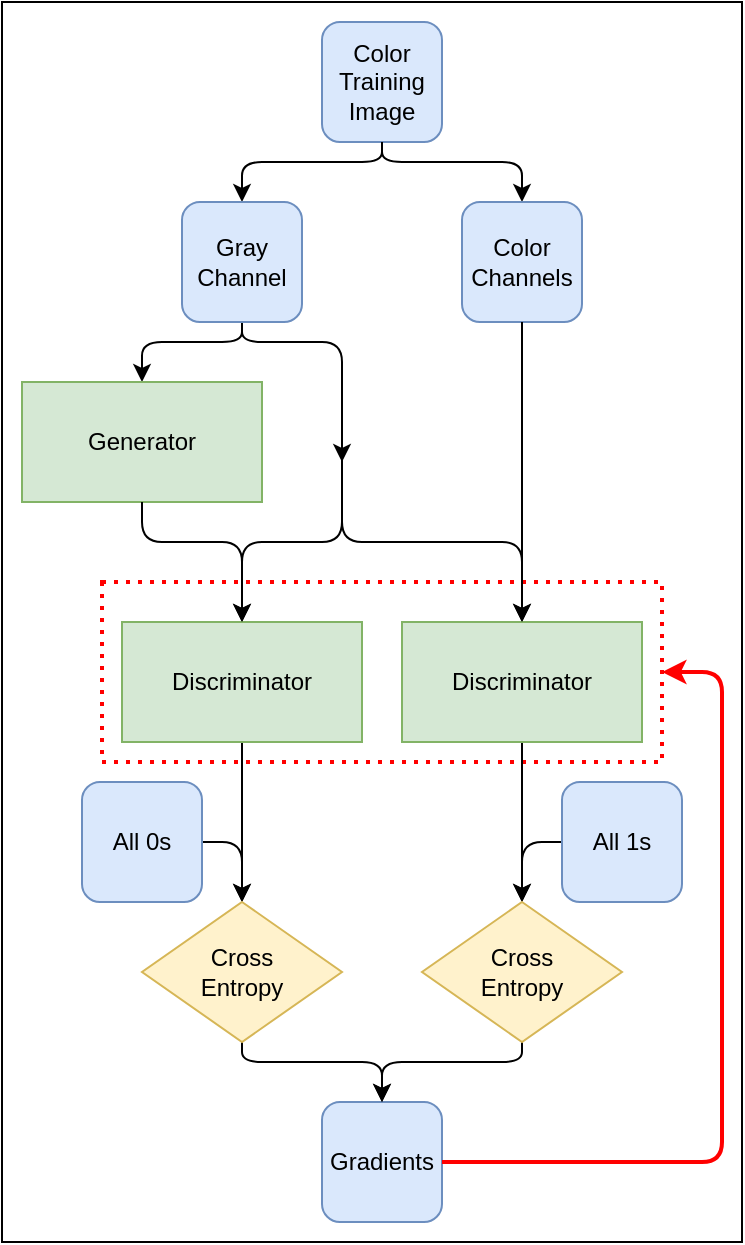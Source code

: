 <mxfile version="20.7.4" type="device" pages="5"><diagram id="0XA4TyPxRA4u2MYEPrXZ" name="Page-1"><mxGraphModel dx="1234" dy="1190" grid="1" gridSize="10" guides="1" tooltips="1" connect="1" arrows="1" fold="1" page="1" pageScale="1" pageWidth="583" pageHeight="827" math="0" shadow="0"><root><mxCell id="0"/><mxCell id="1" parent="0"/><mxCell id="x94sXHWhyrkzMNBd8-FV-1" value="" style="rounded=0;whiteSpace=wrap;html=1;strokeColor=default;strokeWidth=1;" parent="1" vertex="1"><mxGeometry x="10" y="10" width="370" height="620" as="geometry"/></mxCell><mxCell id="-iR6XCv6xdR5HxuTUaL3-56" value="" style="rounded=0;whiteSpace=wrap;html=1;strokeColor=#FF0000;strokeWidth=2;dashed=1;dashPattern=1 2;" parent="1" vertex="1"><mxGeometry x="60" y="300" width="280" height="90" as="geometry"/></mxCell><mxCell id="-iR6XCv6xdR5HxuTUaL3-40" style="edgeStyle=orthogonalEdgeStyle;rounded=1;orthogonalLoop=1;jettySize=auto;html=1;exitX=0.5;exitY=1;exitDx=0;exitDy=0;entryX=0.5;entryY=0;entryDx=0;entryDy=0;" parent="1" source="-iR6XCv6xdR5HxuTUaL3-1" target="-iR6XCv6xdR5HxuTUaL3-3" edge="1"><mxGeometry relative="1" as="geometry"><Array as="points"><mxPoint x="200" y="90"/><mxPoint x="270" y="90"/></Array></mxGeometry></mxCell><mxCell id="-iR6XCv6xdR5HxuTUaL3-1" value="Color&lt;br&gt;Training&lt;br&gt;Image" style="rounded=1;whiteSpace=wrap;html=1;fillColor=#dae8fc;strokeColor=#6c8ebf;" parent="1" vertex="1"><mxGeometry x="170" y="20" width="60" height="60" as="geometry"/></mxCell><mxCell id="-iR6XCv6xdR5HxuTUaL3-37" style="edgeStyle=orthogonalEdgeStyle;rounded=1;orthogonalLoop=1;jettySize=auto;html=1;exitX=0.5;exitY=1;exitDx=0;exitDy=0;entryX=0.5;entryY=0;entryDx=0;entryDy=0;" parent="1" source="-iR6XCv6xdR5HxuTUaL3-2" target="-iR6XCv6xdR5HxuTUaL3-5" edge="1"><mxGeometry relative="1" as="geometry"><Array as="points"><mxPoint x="130" y="180"/><mxPoint x="180" y="180"/><mxPoint x="180" y="280"/><mxPoint x="130" y="280"/></Array></mxGeometry></mxCell><mxCell id="-iR6XCv6xdR5HxuTUaL3-38" style="edgeStyle=orthogonalEdgeStyle;rounded=1;orthogonalLoop=1;jettySize=auto;html=1;exitX=0.5;exitY=1;exitDx=0;exitDy=0;entryX=0.5;entryY=0;entryDx=0;entryDy=0;" parent="1" source="-iR6XCv6xdR5HxuTUaL3-2" target="-iR6XCv6xdR5HxuTUaL3-4" edge="1"><mxGeometry relative="1" as="geometry"><Array as="points"><mxPoint x="130" y="180"/><mxPoint x="80" y="180"/></Array></mxGeometry></mxCell><mxCell id="-iR6XCv6xdR5HxuTUaL3-41" style="edgeStyle=orthogonalEdgeStyle;rounded=1;orthogonalLoop=1;jettySize=auto;html=1;entryX=0.5;entryY=0;entryDx=0;entryDy=0;" parent="1" target="-iR6XCv6xdR5HxuTUaL3-2" edge="1"><mxGeometry relative="1" as="geometry"><mxPoint x="200" y="80" as="sourcePoint"/><Array as="points"><mxPoint x="200" y="90"/><mxPoint x="130" y="90"/></Array></mxGeometry></mxCell><mxCell id="-iR6XCv6xdR5HxuTUaL3-2" value="Gray&lt;br&gt;Channel" style="rounded=1;whiteSpace=wrap;html=1;fillColor=#dae8fc;strokeColor=#6c8ebf;" parent="1" vertex="1"><mxGeometry x="100" y="110" width="60" height="60" as="geometry"/></mxCell><mxCell id="-iR6XCv6xdR5HxuTUaL3-3" value="Color&lt;br&gt;Channels" style="rounded=1;whiteSpace=wrap;html=1;fillColor=#dae8fc;strokeColor=#6c8ebf;" parent="1" vertex="1"><mxGeometry x="240" y="110" width="60" height="60" as="geometry"/></mxCell><mxCell id="-iR6XCv6xdR5HxuTUaL3-4" value="Generator" style="rounded=0;whiteSpace=wrap;html=1;fillColor=#d5e8d4;strokeColor=#82b366;" parent="1" vertex="1"><mxGeometry x="20" y="200" width="120" height="60" as="geometry"/></mxCell><mxCell id="-iR6XCv6xdR5HxuTUaL3-35" style="edgeStyle=orthogonalEdgeStyle;rounded=0;orthogonalLoop=1;jettySize=auto;html=1;exitX=0.5;exitY=1;exitDx=0;exitDy=0;entryX=0.5;entryY=0;entryDx=0;entryDy=0;" parent="1" source="-iR6XCv6xdR5HxuTUaL3-5" target="-iR6XCv6xdR5HxuTUaL3-44" edge="1"><mxGeometry relative="1" as="geometry"><mxPoint x="100" y="520" as="targetPoint"/></mxGeometry></mxCell><mxCell id="-iR6XCv6xdR5HxuTUaL3-5" value="Discriminator" style="rounded=0;whiteSpace=wrap;html=1;fillColor=#d5e8d4;strokeColor=#82b366;" parent="1" vertex="1"><mxGeometry x="70" y="320" width="120" height="60" as="geometry"/></mxCell><mxCell id="-iR6XCv6xdR5HxuTUaL3-55" style="edgeStyle=orthogonalEdgeStyle;rounded=1;orthogonalLoop=1;jettySize=auto;html=1;exitX=1;exitY=0.5;exitDx=0;exitDy=0;entryX=0.5;entryY=0;entryDx=0;entryDy=0;" parent="1" source="-iR6XCv6xdR5HxuTUaL3-12" target="-iR6XCv6xdR5HxuTUaL3-44" edge="1"><mxGeometry relative="1" as="geometry"/></mxCell><mxCell id="-iR6XCv6xdR5HxuTUaL3-12" value="All 0s" style="rounded=1;whiteSpace=wrap;html=1;fillColor=#dae8fc;strokeColor=#6c8ebf;" parent="1" vertex="1"><mxGeometry x="50" y="400" width="60" height="60" as="geometry"/></mxCell><mxCell id="-iR6XCv6xdR5HxuTUaL3-34" style="edgeStyle=orthogonalEdgeStyle;rounded=0;orthogonalLoop=1;jettySize=auto;html=1;exitX=0.5;exitY=1;exitDx=0;exitDy=0;entryX=0.5;entryY=0;entryDx=0;entryDy=0;" parent="1" source="-iR6XCv6xdR5HxuTUaL3-17" target="-iR6XCv6xdR5HxuTUaL3-45" edge="1"><mxGeometry relative="1" as="geometry"><mxPoint x="300" y="530" as="targetPoint"/></mxGeometry></mxCell><mxCell id="-iR6XCv6xdR5HxuTUaL3-42" style="edgeStyle=orthogonalEdgeStyle;rounded=0;orthogonalLoop=1;jettySize=auto;html=1;exitX=0.5;exitY=1;exitDx=0;exitDy=0;entryX=0.5;entryY=0;entryDx=0;entryDy=0;" parent="1" source="-iR6XCv6xdR5HxuTUaL3-3" target="-iR6XCv6xdR5HxuTUaL3-17" edge="1"><mxGeometry relative="1" as="geometry"><Array as="points"><mxPoint x="270" y="240"/><mxPoint x="270" y="240"/></Array></mxGeometry></mxCell><mxCell id="-iR6XCv6xdR5HxuTUaL3-17" value="Discriminator" style="rounded=0;whiteSpace=wrap;html=1;fillColor=#d5e8d4;strokeColor=#82b366;" parent="1" vertex="1"><mxGeometry x="210" y="320" width="120" height="60" as="geometry"/></mxCell><mxCell id="-iR6XCv6xdR5HxuTUaL3-54" style="edgeStyle=orthogonalEdgeStyle;rounded=1;orthogonalLoop=1;jettySize=auto;html=1;exitX=0;exitY=0.5;exitDx=0;exitDy=0;entryX=0.5;entryY=0;entryDx=0;entryDy=0;" parent="1" source="-iR6XCv6xdR5HxuTUaL3-23" target="-iR6XCv6xdR5HxuTUaL3-45" edge="1"><mxGeometry relative="1" as="geometry"/></mxCell><mxCell id="-iR6XCv6xdR5HxuTUaL3-23" value="All 1s" style="rounded=1;whiteSpace=wrap;html=1;fillColor=#dae8fc;strokeColor=#6c8ebf;" parent="1" vertex="1"><mxGeometry x="290" y="400" width="60" height="60" as="geometry"/></mxCell><mxCell id="-iR6XCv6xdR5HxuTUaL3-27" value="Gradients" style="rounded=1;whiteSpace=wrap;html=1;fillColor=#dae8fc;strokeColor=#6c8ebf;" parent="1" vertex="1"><mxGeometry x="170" y="560" width="60" height="60" as="geometry"/></mxCell><mxCell id="-iR6XCv6xdR5HxuTUaL3-51" style="edgeStyle=orthogonalEdgeStyle;rounded=1;orthogonalLoop=1;jettySize=auto;html=1;exitX=0.5;exitY=1;exitDx=0;exitDy=0;entryX=0.5;entryY=0;entryDx=0;entryDy=0;" parent="1" source="-iR6XCv6xdR5HxuTUaL3-44" target="-iR6XCv6xdR5HxuTUaL3-27" edge="1"><mxGeometry relative="1" as="geometry"><mxPoint x="200" y="556" as="targetPoint"/><Array as="points"><mxPoint x="130" y="540"/><mxPoint x="200" y="540"/></Array></mxGeometry></mxCell><mxCell id="-iR6XCv6xdR5HxuTUaL3-44" value="Cross&lt;br&gt;Entropy" style="rhombus;whiteSpace=wrap;html=1;rounded=0;fillColor=#fff2cc;strokeColor=#d6b656;" parent="1" vertex="1"><mxGeometry x="80" y="460" width="100" height="70" as="geometry"/></mxCell><mxCell id="-iR6XCv6xdR5HxuTUaL3-53" style="edgeStyle=orthogonalEdgeStyle;rounded=1;orthogonalLoop=1;jettySize=auto;html=1;exitX=0.5;exitY=1;exitDx=0;exitDy=0;entryX=0.5;entryY=0;entryDx=0;entryDy=0;" parent="1" source="-iR6XCv6xdR5HxuTUaL3-45" target="-iR6XCv6xdR5HxuTUaL3-27" edge="1"><mxGeometry relative="1" as="geometry"><Array as="points"><mxPoint x="270" y="540"/><mxPoint x="200" y="540"/></Array></mxGeometry></mxCell><mxCell id="-iR6XCv6xdR5HxuTUaL3-45" value="Cross&lt;br&gt;Entropy" style="rhombus;whiteSpace=wrap;html=1;rounded=0;fillColor=#fff2cc;strokeColor=#d6b656;" parent="1" vertex="1"><mxGeometry x="220" y="460" width="100" height="70" as="geometry"/></mxCell><mxCell id="-iR6XCv6xdR5HxuTUaL3-47" value="" style="edgeStyle=elbowEdgeStyle;elbow=vertical;endArrow=classic;html=1;exitX=0.5;exitY=1;exitDx=0;exitDy=0;entryX=0.5;entryY=0;entryDx=0;entryDy=0;rounded=1;" parent="1" source="-iR6XCv6xdR5HxuTUaL3-4" target="-iR6XCv6xdR5HxuTUaL3-5" edge="1"><mxGeometry width="50" height="50" relative="1" as="geometry"><mxPoint x="10" y="340" as="sourcePoint"/><mxPoint x="60" y="290" as="targetPoint"/><Array as="points"><mxPoint x="100" y="280"/><mxPoint x="110" y="270"/><mxPoint x="110" y="280"/><mxPoint x="100" y="270"/><mxPoint x="120" y="280"/></Array></mxGeometry></mxCell><mxCell id="-iR6XCv6xdR5HxuTUaL3-48" value="" style="edgeStyle=elbowEdgeStyle;elbow=vertical;endArrow=classic;html=1;rounded=1;entryX=0.5;entryY=0;entryDx=0;entryDy=0;" parent="1" target="-iR6XCv6xdR5HxuTUaL3-17" edge="1"><mxGeometry width="50" height="50" relative="1" as="geometry"><mxPoint x="180" y="240" as="sourcePoint"/><mxPoint x="270" y="310" as="targetPoint"/><Array as="points"><mxPoint x="260" y="280"/><mxPoint x="322" y="220"/><mxPoint x="352" y="210"/><mxPoint x="312" y="260"/><mxPoint x="242" y="210"/><mxPoint x="322" y="220"/></Array></mxGeometry></mxCell><mxCell id="-iR6XCv6xdR5HxuTUaL3-58" value="" style="edgeStyle=elbowEdgeStyle;elbow=horizontal;endArrow=classic;html=1;rounded=1;exitX=1;exitY=0.5;exitDx=0;exitDy=0;entryX=1;entryY=0.5;entryDx=0;entryDy=0;strokeColor=#FF0000;strokeWidth=2;" parent="1" source="-iR6XCv6xdR5HxuTUaL3-27" target="-iR6XCv6xdR5HxuTUaL3-56" edge="1"><mxGeometry width="50" height="50" relative="1" as="geometry"><mxPoint x="340" y="580" as="sourcePoint"/><mxPoint x="390" y="530" as="targetPoint"/><Array as="points"><mxPoint x="370" y="480"/></Array></mxGeometry></mxCell><mxCell id="3SUSCYlcsHDLvduEz4Zd-2" style="edgeStyle=orthogonalEdgeStyle;rounded=0;orthogonalLoop=1;jettySize=auto;html=1;exitX=0.5;exitY=1;exitDx=0;exitDy=0;" parent="1" edge="1"><mxGeometry relative="1" as="geometry"><mxPoint x="180" y="210" as="sourcePoint"/><mxPoint x="180" y="240" as="targetPoint"/></mxGeometry></mxCell></root></mxGraphModel></diagram><diagram id="TT3BY7QxeT9npws1oLli" name="Page-2"><mxGraphModel dx="1234" dy="1190" grid="1" gridSize="10" guides="1" tooltips="1" connect="1" arrows="1" fold="1" page="1" pageScale="1" pageWidth="583" pageHeight="827" math="0" shadow="0"><root><mxCell id="0"/><mxCell id="1" parent="0"/><mxCell id="iMcvdndhxH4X02IIkjvx-1" value="" style="rounded=0;whiteSpace=wrap;html=1;strokeColor=default;strokeWidth=1;" parent="1" vertex="1"><mxGeometry x="10" y="10" width="340" height="570" as="geometry"/></mxCell><mxCell id="6upzAqs_u_2g9ufQpkU2-3" style="edgeStyle=orthogonalEdgeStyle;rounded=1;orthogonalLoop=1;jettySize=auto;html=1;exitX=0.5;exitY=1;exitDx=0;exitDy=0;entryX=0.5;entryY=0;entryDx=0;entryDy=0;" parent="1" source="6upzAqs_u_2g9ufQpkU2-4" target="6upzAqs_u_2g9ufQpkU2-9" edge="1"><mxGeometry relative="1" as="geometry"><Array as="points"><mxPoint x="210" y="90"/><mxPoint x="270" y="90"/></Array></mxGeometry></mxCell><mxCell id="6upzAqs_u_2g9ufQpkU2-4" value="Color&lt;br&gt;Training&lt;br&gt;Image" style="rounded=1;whiteSpace=wrap;html=1;fillColor=#dae8fc;strokeColor=#6c8ebf;" parent="1" vertex="1"><mxGeometry x="180" y="20" width="60" height="60" as="geometry"/></mxCell><mxCell id="6upzAqs_u_2g9ufQpkU2-7" style="edgeStyle=orthogonalEdgeStyle;rounded=1;orthogonalLoop=1;jettySize=auto;html=1;exitX=0.5;exitY=1;exitDx=0;exitDy=0;entryX=0.5;entryY=0;entryDx=0;entryDy=0;" parent="1" source="6upzAqs_u_2g9ufQpkU2-4" target="6upzAqs_u_2g9ufQpkU2-8" edge="1"><mxGeometry relative="1" as="geometry"><mxPoint x="220" y="70" as="sourcePoint"/><Array as="points"><mxPoint x="210" y="90"/><mxPoint x="150" y="90"/></Array></mxGeometry></mxCell><mxCell id="R9KEPHOV6HHZu5-7t4LP-3" style="edgeStyle=orthogonalEdgeStyle;rounded=1;orthogonalLoop=1;jettySize=auto;html=1;exitX=0.5;exitY=1;exitDx=0;exitDy=0;strokeColor=#000000;strokeWidth=1;" parent="1" source="6upzAqs_u_2g9ufQpkU2-8" target="6upzAqs_u_2g9ufQpkU2-10" edge="1"><mxGeometry relative="1" as="geometry"><Array as="points"><mxPoint x="150" y="180"/><mxPoint x="180" y="180"/></Array></mxGeometry></mxCell><mxCell id="R9KEPHOV6HHZu5-7t4LP-4" style="edgeStyle=orthogonalEdgeStyle;rounded=1;orthogonalLoop=1;jettySize=auto;html=1;exitX=0.5;exitY=1;exitDx=0;exitDy=0;strokeColor=#000000;strokeWidth=1;" parent="1" source="6upzAqs_u_2g9ufQpkU2-8" edge="1"><mxGeometry relative="1" as="geometry"><mxPoint x="90" y="230" as="targetPoint"/><Array as="points"><mxPoint x="150" y="180"/><mxPoint x="90" y="180"/></Array></mxGeometry></mxCell><mxCell id="6upzAqs_u_2g9ufQpkU2-8" value="Gray&lt;br&gt;Channel" style="rounded=1;whiteSpace=wrap;html=1;fillColor=#dae8fc;strokeColor=#6c8ebf;" parent="1" vertex="1"><mxGeometry x="120" y="110" width="60" height="60" as="geometry"/></mxCell><mxCell id="R9KEPHOV6HHZu5-7t4LP-7" style="edgeStyle=orthogonalEdgeStyle;rounded=1;orthogonalLoop=1;jettySize=auto;html=1;exitX=0.5;exitY=1;exitDx=0;exitDy=0;entryX=0.5;entryY=0;entryDx=0;entryDy=0;strokeColor=#000000;strokeWidth=1;" parent="1" source="6upzAqs_u_2g9ufQpkU2-9" target="R9KEPHOV6HHZu5-7t4LP-1" edge="1"><mxGeometry relative="1" as="geometry"/></mxCell><mxCell id="6upzAqs_u_2g9ufQpkU2-9" value="Color&lt;br&gt;Channels" style="rounded=1;whiteSpace=wrap;html=1;fillColor=#dae8fc;strokeColor=#6c8ebf;" parent="1" vertex="1"><mxGeometry x="240" y="110" width="60" height="60" as="geometry"/></mxCell><mxCell id="R9KEPHOV6HHZu5-7t4LP-6" style="edgeStyle=orthogonalEdgeStyle;rounded=1;orthogonalLoop=1;jettySize=auto;html=1;exitX=0.5;exitY=1;exitDx=0;exitDy=0;entryX=0.5;entryY=0;entryDx=0;entryDy=0;strokeColor=#000000;strokeWidth=1;" parent="1" source="6upzAqs_u_2g9ufQpkU2-10" target="R9KEPHOV6HHZu5-7t4LP-1" edge="1"><mxGeometry relative="1" as="geometry"><Array as="points"><mxPoint x="180" y="280"/><mxPoint x="270" y="280"/></Array></mxGeometry></mxCell><mxCell id="6upzAqs_u_2g9ufQpkU2-10" value="Generator" style="rounded=0;whiteSpace=wrap;html=1;fillColor=#d5e8d4;strokeColor=#82b366;" parent="1" vertex="1"><mxGeometry x="120" y="200" width="120" height="60" as="geometry"/></mxCell><mxCell id="R9KEPHOV6HHZu5-7t4LP-5" style="edgeStyle=orthogonalEdgeStyle;rounded=1;orthogonalLoop=1;jettySize=auto;html=1;strokeColor=#000000;strokeWidth=1;entryX=0.5;entryY=0;entryDx=0;entryDy=0;" parent="1" target="6upzAqs_u_2g9ufQpkU2-12" edge="1"><mxGeometry relative="1" as="geometry"><mxPoint x="90" y="220" as="sourcePoint"/><Array as="points"><mxPoint x="90" y="280"/><mxPoint x="150" y="280"/></Array></mxGeometry></mxCell><mxCell id="R9KEPHOV6HHZu5-7t4LP-9" style="edgeStyle=orthogonalEdgeStyle;rounded=1;orthogonalLoop=1;jettySize=auto;html=1;exitX=0.5;exitY=1;exitDx=0;exitDy=0;entryX=0.5;entryY=0;entryDx=0;entryDy=0;strokeColor=#000000;strokeWidth=1;" parent="1" source="6upzAqs_u_2g9ufQpkU2-12" target="6upzAqs_u_2g9ufQpkU2-22" edge="1"><mxGeometry relative="1" as="geometry"/></mxCell><mxCell id="6upzAqs_u_2g9ufQpkU2-12" value="Discriminator" style="rounded=0;whiteSpace=wrap;html=1;fillColor=#d5e8d4;strokeColor=#82b366;" parent="1" vertex="1"><mxGeometry x="90" y="305" width="120" height="60" as="geometry"/></mxCell><mxCell id="R9KEPHOV6HHZu5-7t4LP-10" style="edgeStyle=orthogonalEdgeStyle;rounded=1;orthogonalLoop=1;jettySize=auto;html=1;exitX=0.5;exitY=1;exitDx=0;exitDy=0;entryX=0.5;entryY=0;entryDx=0;entryDy=0;strokeColor=#000000;strokeWidth=1;" parent="1" source="6upzAqs_u_2g9ufQpkU2-19" target="6upzAqs_u_2g9ufQpkU2-22" edge="1"><mxGeometry relative="1" as="geometry"><Array as="points"><mxPoint x="50" y="380"/><mxPoint x="150" y="380"/></Array></mxGeometry></mxCell><mxCell id="6upzAqs_u_2g9ufQpkU2-19" value="All 1s" style="rounded=1;whiteSpace=wrap;html=1;fillColor=#dae8fc;strokeColor=#6c8ebf;" parent="1" vertex="1"><mxGeometry x="20" y="305" width="60" height="60" as="geometry"/></mxCell><mxCell id="R9KEPHOV6HHZu5-7t4LP-11" style="edgeStyle=orthogonalEdgeStyle;rounded=1;orthogonalLoop=1;jettySize=auto;html=1;exitX=1;exitY=0.5;exitDx=0;exitDy=0;entryX=1;entryY=0.5;entryDx=0;entryDy=0;strokeColor=#FF0000;strokeWidth=2;jumpStyle=arc;jumpSize=12;" parent="1" source="6upzAqs_u_2g9ufQpkU2-20" target="6upzAqs_u_2g9ufQpkU2-10" edge="1"><mxGeometry relative="1" as="geometry"><Array as="points"><mxPoint x="340" y="540"/><mxPoint x="340" y="230"/></Array></mxGeometry></mxCell><mxCell id="6upzAqs_u_2g9ufQpkU2-20" value="Gradients" style="rounded=1;whiteSpace=wrap;html=1;fillColor=#dae8fc;strokeColor=#6c8ebf;" parent="1" vertex="1"><mxGeometry x="180" y="510" width="60" height="60" as="geometry"/></mxCell><mxCell id="6upzAqs_u_2g9ufQpkU2-21" style="edgeStyle=orthogonalEdgeStyle;rounded=1;orthogonalLoop=1;jettySize=auto;html=1;exitX=0.5;exitY=1;exitDx=0;exitDy=0;entryX=0.5;entryY=0;entryDx=0;entryDy=0;" parent="1" source="6upzAqs_u_2g9ufQpkU2-22" target="6upzAqs_u_2g9ufQpkU2-20" edge="1"><mxGeometry relative="1" as="geometry"><mxPoint x="220" y="510" as="targetPoint"/><Array as="points"><mxPoint x="150" y="490"/><mxPoint x="210" y="490"/></Array></mxGeometry></mxCell><mxCell id="6upzAqs_u_2g9ufQpkU2-22" value="Cross&lt;br&gt;Entropy" style="rhombus;whiteSpace=wrap;html=1;rounded=0;fillColor=#fff2cc;strokeColor=#d6b656;" parent="1" vertex="1"><mxGeometry x="100" y="400" width="100" height="70" as="geometry"/></mxCell><mxCell id="6upzAqs_u_2g9ufQpkU2-23" style="edgeStyle=orthogonalEdgeStyle;rounded=1;orthogonalLoop=1;jettySize=auto;html=1;exitX=0.5;exitY=1;exitDx=0;exitDy=0;entryX=0.5;entryY=0;entryDx=0;entryDy=0;" parent="1" source="6upzAqs_u_2g9ufQpkU2-24" target="6upzAqs_u_2g9ufQpkU2-20" edge="1"><mxGeometry relative="1" as="geometry"><Array as="points"><mxPoint x="270" y="490"/><mxPoint x="210" y="490"/></Array></mxGeometry></mxCell><mxCell id="6upzAqs_u_2g9ufQpkU2-24" value="Scaling" style="rhombus;whiteSpace=wrap;html=1;rounded=0;fillColor=#fff2cc;strokeColor=#d6b656;" parent="1" vertex="1"><mxGeometry x="220" y="400" width="100" height="70" as="geometry"/></mxCell><mxCell id="6upzAqs_u_2g9ufQpkU2-25" value="" style="edgeStyle=elbowEdgeStyle;elbow=vertical;endArrow=classic;html=1;rounded=1;exitX=0.5;exitY=1;exitDx=0;exitDy=0;entryX=0.5;entryY=0;entryDx=0;entryDy=0;" parent="1" source="6upzAqs_u_2g9ufQpkU2-10" target="6upzAqs_u_2g9ufQpkU2-12" edge="1"><mxGeometry width="50" height="50" relative="1" as="geometry"><mxPoint x="30" y="340" as="sourcePoint"/><mxPoint x="80" y="290" as="targetPoint"/><Array as="points"><mxPoint x="140" y="280"/></Array></mxGeometry></mxCell><mxCell id="R9KEPHOV6HHZu5-7t4LP-8" style="edgeStyle=orthogonalEdgeStyle;rounded=1;orthogonalLoop=1;jettySize=auto;html=1;exitX=0.5;exitY=1;exitDx=0;exitDy=0;entryX=0.5;entryY=0;entryDx=0;entryDy=0;strokeColor=#000000;strokeWidth=1;" parent="1" source="R9KEPHOV6HHZu5-7t4LP-1" target="6upzAqs_u_2g9ufQpkU2-24" edge="1"><mxGeometry relative="1" as="geometry"/></mxCell><mxCell id="R9KEPHOV6HHZu5-7t4LP-1" value="Mean&lt;br&gt;Absolute&lt;br&gt;Error" style="rhombus;whiteSpace=wrap;html=1;rounded=0;fillColor=#fff2cc;strokeColor=#d6b656;" parent="1" vertex="1"><mxGeometry x="220" y="300" width="100" height="70" as="geometry"/></mxCell></root></mxGraphModel></diagram><diagram id="_vQt-mAkt_EdFLtbaie2" name="Page-3"><mxGraphModel dx="1234" dy="1190" grid="1" gridSize="10" guides="1" tooltips="1" connect="1" arrows="1" fold="1" page="1" pageScale="1" pageWidth="583" pageHeight="827" math="0" shadow="0"><root><mxCell id="0"/><mxCell id="1" parent="0"/><mxCell id="z4R4loi0pVXp6wMLBu_r-12" value="" style="rounded=0;whiteSpace=wrap;html=1;" parent="1" vertex="1"><mxGeometry x="10" y="10" width="218" height="460" as="geometry"/></mxCell><mxCell id="u9IscotddhS-Y7Owvsbh-1" value="Generator" style="rounded=0;whiteSpace=wrap;html=1;fillColor=#d5e8d4;strokeColor=#82b366;" parent="1" vertex="1"><mxGeometry x="18" y="110" width="120" height="60" as="geometry"/></mxCell><mxCell id="z4R4loi0pVXp6wMLBu_r-4" style="edgeStyle=orthogonalEdgeStyle;rounded=0;orthogonalLoop=1;jettySize=auto;html=1;exitX=0.5;exitY=1;exitDx=0;exitDy=0;entryX=0.5;entryY=0;entryDx=0;entryDy=0;" parent="1" source="u9IscotddhS-Y7Owvsbh-2" target="z4R4loi0pVXp6wMLBu_r-1" edge="1"><mxGeometry relative="1" as="geometry"/></mxCell><mxCell id="u9IscotddhS-Y7Owvsbh-2" value="Discriminator" style="rounded=0;whiteSpace=wrap;html=1;fillColor=#d5e8d4;strokeColor=#82b366;" parent="1" vertex="1"><mxGeometry x="58" y="300" width="120" height="60" as="geometry"/></mxCell><mxCell id="u9IscotddhS-Y7Owvsbh-4" value="Gray&lt;br&gt;Images" style="rounded=1;whiteSpace=wrap;html=1;fillColor=#dae8fc;strokeColor=#6c8ebf;" parent="1" vertex="1"><mxGeometry x="48" y="20" width="60" height="60" as="geometry"/></mxCell><mxCell id="u9IscotddhS-Y7Owvsbh-5" value="" style="endArrow=classic;html=1;rounded=0;exitX=0.5;exitY=1;exitDx=0;exitDy=0;entryX=0.5;entryY=0;entryDx=0;entryDy=0;" parent="1" source="u9IscotddhS-Y7Owvsbh-4" target="u9IscotddhS-Y7Owvsbh-1" edge="1"><mxGeometry width="50" height="50" relative="1" as="geometry"><mxPoint x="48" y="90" as="sourcePoint"/><mxPoint x="98" y="40" as="targetPoint"/></mxGeometry></mxCell><mxCell id="z4R4loi0pVXp6wMLBu_r-2" style="edgeStyle=orthogonalEdgeStyle;rounded=1;orthogonalLoop=1;jettySize=auto;html=1;exitX=0.5;exitY=1;exitDx=0;exitDy=0;entryX=0.5;entryY=0;entryDx=0;entryDy=0;" parent="1" source="u9IscotddhS-Y7Owvsbh-6" target="u9IscotddhS-Y7Owvsbh-2" edge="1"><mxGeometry relative="1" as="geometry"/></mxCell><mxCell id="u9IscotddhS-Y7Owvsbh-6" value="Generated&lt;br&gt;Color&lt;br&gt;Images" style="rounded=1;whiteSpace=wrap;html=1;fillColor=#dae8fc;strokeColor=#6c8ebf;" parent="1" vertex="1"><mxGeometry x="48" y="200" width="60" height="60" as="geometry"/></mxCell><mxCell id="u9IscotddhS-Y7Owvsbh-7" value="" style="endArrow=classic;html=1;rounded=0;entryX=0.5;entryY=0;entryDx=0;entryDy=0;" parent="1" edge="1"><mxGeometry width="50" height="50" relative="1" as="geometry"><mxPoint x="77.95" y="170" as="sourcePoint"/><mxPoint x="77.71" y="200" as="targetPoint"/></mxGeometry></mxCell><mxCell id="z4R4loi0pVXp6wMLBu_r-3" style="edgeStyle=orthogonalEdgeStyle;rounded=1;orthogonalLoop=1;jettySize=auto;html=1;exitX=0.5;exitY=1;exitDx=0;exitDy=0;entryX=0.5;entryY=0;entryDx=0;entryDy=0;" parent="1" source="u9IscotddhS-Y7Owvsbh-9" target="u9IscotddhS-Y7Owvsbh-2" edge="1"><mxGeometry relative="1" as="geometry"><mxPoint x="138" y="300" as="targetPoint"/></mxGeometry></mxCell><mxCell id="u9IscotddhS-Y7Owvsbh-9" value="&quot;Real&quot;&lt;br&gt;Color&lt;br&gt;Images" style="rounded=1;whiteSpace=wrap;html=1;fillColor=#dae8fc;strokeColor=#6c8ebf;" parent="1" vertex="1"><mxGeometry x="128" y="200" width="60" height="60" as="geometry"/></mxCell><mxCell id="z4R4loi0pVXp6wMLBu_r-1" value="&quot;Real&quot; or&lt;br&gt;Generated&lt;br&gt;Prediction" style="rounded=1;whiteSpace=wrap;html=1;fillColor=#dae8fc;strokeColor=#6c8ebf;" parent="1" vertex="1"><mxGeometry x="88" y="400" width="60" height="60" as="geometry"/></mxCell><mxCell id="z4R4loi0pVXp6wMLBu_r-6" value="" style="edgeStyle=elbowEdgeStyle;elbow=horizontal;endArrow=classic;html=1;rounded=1;entryX=1;entryY=0.5;entryDx=0;entryDy=0;dashed=1;exitX=1;exitY=0.5;exitDx=0;exitDy=0;strokeColor=#FF0000;strokeWidth=2;" parent="1" source="z4R4loi0pVXp6wMLBu_r-1" target="u9IscotddhS-Y7Owvsbh-2" edge="1"><mxGeometry width="50" height="50" relative="1" as="geometry"><mxPoint x="198" y="430" as="sourcePoint"/><mxPoint x="248" y="380" as="targetPoint"/><Array as="points"><mxPoint x="218" y="370"/><mxPoint x="288" y="380"/></Array></mxGeometry></mxCell><mxCell id="z4R4loi0pVXp6wMLBu_r-7" value="" style="edgeStyle=elbowEdgeStyle;elbow=horizontal;endArrow=classic;html=1;rounded=1;entryX=1;entryY=0.5;entryDx=0;entryDy=0;exitX=1;exitY=0.5;exitDx=0;exitDy=0;dashed=1;strokeColor=#FF0000;strokeWidth=2;" parent="1" source="z4R4loi0pVXp6wMLBu_r-1" target="u9IscotddhS-Y7Owvsbh-1" edge="1"><mxGeometry width="50" height="50" relative="1" as="geometry"><mxPoint x="198" y="430" as="sourcePoint"/><mxPoint x="198" y="340" as="targetPoint"/><Array as="points"><mxPoint x="218" y="330"/><mxPoint x="288" y="280"/></Array></mxGeometry></mxCell><mxCell id="z4R4loi0pVXp6wMLBu_r-11" value="&lt;font style=&quot;font-size: 12px;&quot;&gt;Training&lt;/font&gt;" style="edgeLabel;html=1;align=center;verticalAlign=middle;resizable=0;points=[];rotation=0;" parent="z4R4loi0pVXp6wMLBu_r-7" vertex="1" connectable="0"><mxGeometry x="0.308" y="1" relative="1" as="geometry"><mxPoint x="-29" y="228" as="offset"/></mxGeometry></mxCell></root></mxGraphModel></diagram><diagram id="9EP2tHuSgmsz2bBPoBFh" name="Page-4"><mxGraphModel dx="851" dy="821" grid="1" gridSize="10" guides="1" tooltips="1" connect="1" arrows="1" fold="1" page="1" pageScale="2" pageWidth="583" pageHeight="827" math="0" shadow="0"><root><mxCell id="0"/><mxCell id="1" parent="0"/><mxCell id="bpN78t-wBmMNiDCBe-g0-12" value="" style="rounded=0;whiteSpace=wrap;html=1;" vertex="1" parent="1"><mxGeometry x="10" y="10" width="790" height="280" as="geometry"/></mxCell><mxCell id="qgPBSyaMWtlb4KmfuunW-5" value="" style="edgeStyle=orthogonalEdgeStyle;rounded=0;orthogonalLoop=1;jettySize=auto;html=1;" edge="1" parent="1" source="wZ4QVQGorBY8vol9nbOu-1" target="qgPBSyaMWtlb4KmfuunW-1"><mxGeometry relative="1" as="geometry"/></mxCell><mxCell id="wZ4QVQGorBY8vol9nbOu-1" value="Input Image&lt;br&gt;64x64x1" style="whiteSpace=wrap;html=1;aspect=fixed;fillColor=#f8cecc;strokeColor=#b85450;" parent="1" vertex="1"><mxGeometry x="20" y="20" width="50" height="50" as="geometry"/></mxCell><mxCell id="OTCnu0UI16EQNq-6CLSr-42" value="Output&lt;br&gt;Image&lt;br&gt;64x64x2" style="whiteSpace=wrap;html=1;aspect=fixed;fillColor=#d5e8d4;strokeColor=#82b366;" parent="1" vertex="1"><mxGeometry x="742" y="20" width="50" height="50" as="geometry"/></mxCell><mxCell id="qgPBSyaMWtlb4KmfuunW-28" value="Skip" style="edgeStyle=orthogonalEdgeStyle;rounded=0;orthogonalLoop=1;jettySize=auto;html=1;exitX=1;exitY=0.5;exitDx=0;exitDy=0;entryX=0;entryY=0.5;entryDx=0;entryDy=0;" edge="1" parent="1" source="qgPBSyaMWtlb4KmfuunW-1" target="qgPBSyaMWtlb4KmfuunW-26"><mxGeometry relative="1" as="geometry"/></mxCell><mxCell id="bpN78t-wBmMNiDCBe-g0-8" style="edgeStyle=orthogonalEdgeStyle;rounded=1;orthogonalLoop=1;jettySize=auto;html=1;exitX=0.5;exitY=1;exitDx=0;exitDy=0;entryX=0;entryY=0.5;entryDx=0;entryDy=0;" edge="1" parent="1" source="qgPBSyaMWtlb4KmfuunW-1" target="qgPBSyaMWtlb4KmfuunW-3"><mxGeometry relative="1" as="geometry"/></mxCell><mxCell id="qgPBSyaMWtlb4KmfuunW-1" value="Down&lt;br&gt;Conv.&lt;br&gt;Stride 2" style="whiteSpace=wrap;html=1;aspect=fixed;fillColor=#dae8fc;strokeColor=#6c8ebf;" vertex="1" parent="1"><mxGeometry x="90" y="20" width="50" height="50" as="geometry"/></mxCell><mxCell id="bpN78t-wBmMNiDCBe-g0-3" style="edgeStyle=orthogonalEdgeStyle;rounded=1;orthogonalLoop=1;jettySize=auto;html=1;exitX=1;exitY=0.5;exitDx=0;exitDy=0;entryX=0.5;entryY=1;entryDx=0;entryDy=0;" edge="1" parent="1" source="qgPBSyaMWtlb4KmfuunW-2" target="qgPBSyaMWtlb4KmfuunW-18"><mxGeometry relative="1" as="geometry"/></mxCell><mxCell id="qgPBSyaMWtlb4KmfuunW-2" value="Up&lt;br&gt;DeConv.&lt;br&gt;Stride 2" style="whiteSpace=wrap;html=1;aspect=fixed;fillColor=#ffe6cc;strokeColor=#d79b00;" vertex="1" parent="1"><mxGeometry x="310" y="230" width="50" height="50" as="geometry"/></mxCell><mxCell id="qgPBSyaMWtlb4KmfuunW-23" value="Skip" style="edgeStyle=orthogonalEdgeStyle;rounded=0;orthogonalLoop=1;jettySize=auto;html=1;entryX=0;entryY=0.5;entryDx=0;entryDy=0;" edge="1" parent="1" source="qgPBSyaMWtlb4KmfuunW-3" target="qgPBSyaMWtlb4KmfuunW-22"><mxGeometry relative="1" as="geometry"/></mxCell><mxCell id="bpN78t-wBmMNiDCBe-g0-7" style="edgeStyle=orthogonalEdgeStyle;rounded=1;orthogonalLoop=1;jettySize=auto;html=1;exitX=0.5;exitY=1;exitDx=0;exitDy=0;entryX=0;entryY=0.5;entryDx=0;entryDy=0;" edge="1" parent="1" source="qgPBSyaMWtlb4KmfuunW-3" target="qgPBSyaMWtlb4KmfuunW-4"><mxGeometry relative="1" as="geometry"/></mxCell><mxCell id="qgPBSyaMWtlb4KmfuunW-3" value="Down&lt;br&gt;Conv.&lt;br&gt;Stride 2" style="whiteSpace=wrap;html=1;aspect=fixed;fillColor=#dae8fc;strokeColor=#6c8ebf;" vertex="1" parent="1"><mxGeometry x="140" y="90" width="50" height="50" as="geometry"/></mxCell><mxCell id="qgPBSyaMWtlb4KmfuunW-20" value="Skip" style="edgeStyle=orthogonalEdgeStyle;rounded=0;orthogonalLoop=1;jettySize=auto;html=1;exitX=1;exitY=0.5;exitDx=0;exitDy=0;" edge="1" parent="1" source="qgPBSyaMWtlb4KmfuunW-4" target="qgPBSyaMWtlb4KmfuunW-18"><mxGeometry relative="1" as="geometry"/></mxCell><mxCell id="bpN78t-wBmMNiDCBe-g0-6" style="edgeStyle=orthogonalEdgeStyle;rounded=1;orthogonalLoop=1;jettySize=auto;html=1;exitX=0.5;exitY=1;exitDx=0;exitDy=0;entryX=0;entryY=0.5;entryDx=0;entryDy=0;" edge="1" parent="1" source="qgPBSyaMWtlb4KmfuunW-4" target="qgPBSyaMWtlb4KmfuunW-11"><mxGeometry relative="1" as="geometry"/></mxCell><mxCell id="qgPBSyaMWtlb4KmfuunW-4" value="Down&lt;br&gt;Conv.&lt;br&gt;Stride 2" style="whiteSpace=wrap;html=1;aspect=fixed;fillColor=#dae8fc;strokeColor=#6c8ebf;" vertex="1" parent="1"><mxGeometry x="190" y="160" width="50" height="50" as="geometry"/></mxCell><mxCell id="bpN78t-wBmMNiDCBe-g0-2" style="edgeStyle=orthogonalEdgeStyle;rounded=0;orthogonalLoop=1;jettySize=auto;html=1;exitX=1;exitY=0.5;exitDx=0;exitDy=0;entryX=0;entryY=0.5;entryDx=0;entryDy=0;" edge="1" parent="1" source="qgPBSyaMWtlb4KmfuunW-11" target="qgPBSyaMWtlb4KmfuunW-2"><mxGeometry relative="1" as="geometry"/></mxCell><mxCell id="qgPBSyaMWtlb4KmfuunW-11" value="Down&lt;br&gt;Conv.&lt;br&gt;Stride 2" style="whiteSpace=wrap;html=1;aspect=fixed;fillColor=#dae8fc;strokeColor=#6c8ebf;" vertex="1" parent="1"><mxGeometry x="240" y="230" width="50" height="50" as="geometry"/></mxCell><mxCell id="qgPBSyaMWtlb4KmfuunW-15" style="edgeStyle=orthogonalEdgeStyle;rounded=0;orthogonalLoop=1;jettySize=auto;html=1;exitX=1;exitY=0.5;exitDx=0;exitDy=0;entryX=0;entryY=0.5;entryDx=0;entryDy=0;" edge="1" parent="1" source="qgPBSyaMWtlb4KmfuunW-13" target="OTCnu0UI16EQNq-6CLSr-42"><mxGeometry relative="1" as="geometry"/></mxCell><mxCell id="qgPBSyaMWtlb4KmfuunW-13" value="Up&lt;br&gt;DeConv.&lt;br&gt;Stride 2" style="whiteSpace=wrap;html=1;aspect=fixed;fillColor=#ffe6cc;strokeColor=#d79b00;" vertex="1" parent="1"><mxGeometry x="672" y="20" width="50" height="50" as="geometry"/></mxCell><mxCell id="bpN78t-wBmMNiDCBe-g0-5" style="edgeStyle=orthogonalEdgeStyle;rounded=1;orthogonalLoop=1;jettySize=auto;html=1;exitX=1;exitY=0.5;exitDx=0;exitDy=0;entryX=0.5;entryY=1;entryDx=0;entryDy=0;" edge="1" parent="1" source="qgPBSyaMWtlb4KmfuunW-14" target="qgPBSyaMWtlb4KmfuunW-22"><mxGeometry relative="1" as="geometry"/></mxCell><mxCell id="qgPBSyaMWtlb4KmfuunW-14" value="Up&lt;br&gt;DeConv.&lt;br&gt;Stride 2" style="whiteSpace=wrap;html=1;aspect=fixed;fillColor=#ffe6cc;strokeColor=#d79b00;" vertex="1" parent="1"><mxGeometry x="430" y="160" width="50" height="50" as="geometry"/></mxCell><mxCell id="bpN78t-wBmMNiDCBe-g0-4" style="edgeStyle=orthogonalEdgeStyle;rounded=0;orthogonalLoop=1;jettySize=auto;html=1;exitX=1;exitY=0.5;exitDx=0;exitDy=0;entryX=0;entryY=0.5;entryDx=0;entryDy=0;" edge="1" parent="1" source="qgPBSyaMWtlb4KmfuunW-18" target="qgPBSyaMWtlb4KmfuunW-14"><mxGeometry relative="1" as="geometry"/></mxCell><mxCell id="qgPBSyaMWtlb4KmfuunW-18" value="Concat" style="rounded=0;whiteSpace=wrap;html=1;fillColor=#fff2cc;strokeColor=#d6b656;" vertex="1" parent="1"><mxGeometry x="360" y="175" width="50" height="20" as="geometry"/></mxCell><mxCell id="bpN78t-wBmMNiDCBe-g0-10" style="edgeStyle=orthogonalEdgeStyle;rounded=0;orthogonalLoop=1;jettySize=auto;html=1;exitX=1;exitY=0.5;exitDx=0;exitDy=0;entryX=0;entryY=0.5;entryDx=0;entryDy=0;" edge="1" parent="1" source="qgPBSyaMWtlb4KmfuunW-22" target="bpN78t-wBmMNiDCBe-g0-9"><mxGeometry relative="1" as="geometry"/></mxCell><mxCell id="qgPBSyaMWtlb4KmfuunW-22" value="Concat" style="rounded=0;whiteSpace=wrap;html=1;fillColor=#fff2cc;strokeColor=#d6b656;" vertex="1" parent="1"><mxGeometry x="480" y="105" width="50" height="20" as="geometry"/></mxCell><mxCell id="qgPBSyaMWtlb4KmfuunW-29" style="edgeStyle=orthogonalEdgeStyle;rounded=0;orthogonalLoop=1;jettySize=auto;html=1;exitX=1;exitY=0.5;exitDx=0;exitDy=0;entryX=0;entryY=0.5;entryDx=0;entryDy=0;" edge="1" parent="1" source="qgPBSyaMWtlb4KmfuunW-26" target="qgPBSyaMWtlb4KmfuunW-13"><mxGeometry relative="1" as="geometry"/></mxCell><mxCell id="qgPBSyaMWtlb4KmfuunW-26" value="Concat" style="rounded=0;whiteSpace=wrap;html=1;fillColor=#fff2cc;strokeColor=#d6b656;" vertex="1" parent="1"><mxGeometry x="600" y="35" width="50" height="20" as="geometry"/></mxCell><mxCell id="bpN78t-wBmMNiDCBe-g0-11" style="edgeStyle=orthogonalEdgeStyle;rounded=1;orthogonalLoop=1;jettySize=auto;html=1;exitX=1;exitY=0.5;exitDx=0;exitDy=0;entryX=0.5;entryY=1;entryDx=0;entryDy=0;" edge="1" parent="1" source="bpN78t-wBmMNiDCBe-g0-9" target="qgPBSyaMWtlb4KmfuunW-26"><mxGeometry relative="1" as="geometry"/></mxCell><mxCell id="bpN78t-wBmMNiDCBe-g0-9" value="Up&lt;br&gt;DeConv.&lt;br&gt;Stride 2" style="whiteSpace=wrap;html=1;aspect=fixed;fillColor=#ffe6cc;strokeColor=#d79b00;" vertex="1" parent="1"><mxGeometry x="552" y="90" width="50" height="50" as="geometry"/></mxCell></root></mxGraphModel></diagram><diagram id="TnFwHTFL8aFZRXVfaoWM" name="Page-5"><mxGraphModel dx="1234" dy="1190" grid="1" gridSize="10" guides="1" tooltips="1" connect="1" arrows="1" fold="1" page="1" pageScale="1" pageWidth="583" pageHeight="827" math="0" shadow="0"><root><mxCell id="0"/><mxCell id="1" parent="0"/><mxCell id="PF0TtnRrUpHyotUJZZqL-1" value="" style="rounded=0;whiteSpace=wrap;html=1;" vertex="1" parent="1"><mxGeometry x="10" y="10" width="450" height="140" as="geometry"/></mxCell><mxCell id="PF0TtnRrUpHyotUJZZqL-2" style="edgeStyle=orthogonalEdgeStyle;rounded=1;orthogonalLoop=1;jettySize=auto;html=1;exitX=1;exitY=0.5;exitDx=0;exitDy=0;entryX=0.5;entryY=0;entryDx=0;entryDy=0;" edge="1" parent="1" source="PF0TtnRrUpHyotUJZZqL-3" target="PF0TtnRrUpHyotUJZZqL-7"><mxGeometry relative="1" as="geometry"/></mxCell><mxCell id="PF0TtnRrUpHyotUJZZqL-3" value="Input Gray&lt;br&gt;64x64x1" style="whiteSpace=wrap;html=1;aspect=fixed;fillColor=#f5f5f5;strokeColor=#666666;fontColor=#333333;" vertex="1" parent="1"><mxGeometry x="20" y="20" width="50" height="50" as="geometry"/></mxCell><mxCell id="PF0TtnRrUpHyotUJZZqL-4" style="edgeStyle=orthogonalEdgeStyle;rounded=1;orthogonalLoop=1;jettySize=auto;html=1;exitX=1;exitY=0.5;exitDx=0;exitDy=0;entryX=0.5;entryY=1;entryDx=0;entryDy=0;" edge="1" parent="1" source="PF0TtnRrUpHyotUJZZqL-5" target="PF0TtnRrUpHyotUJZZqL-7"><mxGeometry relative="1" as="geometry"/></mxCell><mxCell id="PF0TtnRrUpHyotUJZZqL-5" value="Input Colors&lt;br&gt;64x64x2" style="whiteSpace=wrap;html=1;aspect=fixed;fillColor=#f8cecc;strokeColor=#b85450;" vertex="1" parent="1"><mxGeometry x="20" y="90" width="50" height="50" as="geometry"/></mxCell><mxCell id="PF0TtnRrUpHyotUJZZqL-6" style="edgeStyle=orthogonalEdgeStyle;rounded=1;orthogonalLoop=1;jettySize=auto;html=1;exitX=1;exitY=0.5;exitDx=0;exitDy=0;entryX=0;entryY=0.5;entryDx=0;entryDy=0;" edge="1" parent="1" source="PF0TtnRrUpHyotUJZZqL-7" target="PF0TtnRrUpHyotUJZZqL-11"><mxGeometry relative="1" as="geometry"/></mxCell><mxCell id="PF0TtnRrUpHyotUJZZqL-7" value="Concat" style="rounded=0;whiteSpace=wrap;html=1;fillColor=#fff2cc;strokeColor=#d6b656;" vertex="1" parent="1"><mxGeometry x="90" y="70" width="50" height="20" as="geometry"/></mxCell><mxCell id="PF0TtnRrUpHyotUJZZqL-8" style="edgeStyle=orthogonalEdgeStyle;rounded=1;orthogonalLoop=1;jettySize=auto;html=1;exitX=1;exitY=0.5;exitDx=0;exitDy=0;entryX=0;entryY=0.5;entryDx=0;entryDy=0;" edge="1" parent="1" source="PF0TtnRrUpHyotUJZZqL-9" target="PF0TtnRrUpHyotUJZZqL-13"><mxGeometry relative="1" as="geometry"/></mxCell><mxCell id="PF0TtnRrUpHyotUJZZqL-9" value="Down&lt;br&gt;Conv.&lt;br&gt;Stride 2" style="whiteSpace=wrap;html=1;aspect=fixed;fillColor=#dae8fc;strokeColor=#6c8ebf;" vertex="1" parent="1"><mxGeometry x="230" y="55" width="50" height="50" as="geometry"/></mxCell><mxCell id="PF0TtnRrUpHyotUJZZqL-10" style="edgeStyle=orthogonalEdgeStyle;rounded=1;orthogonalLoop=1;jettySize=auto;html=1;exitX=1;exitY=0.5;exitDx=0;exitDy=0;entryX=0;entryY=0.5;entryDx=0;entryDy=0;" edge="1" parent="1" source="PF0TtnRrUpHyotUJZZqL-11" target="PF0TtnRrUpHyotUJZZqL-9"><mxGeometry relative="1" as="geometry"/></mxCell><mxCell id="PF0TtnRrUpHyotUJZZqL-11" value="Down&lt;br&gt;Conv.&lt;br&gt;Stride 2" style="whiteSpace=wrap;html=1;aspect=fixed;fillColor=#dae8fc;strokeColor=#6c8ebf;" vertex="1" parent="1"><mxGeometry x="160" y="55" width="50" height="50" as="geometry"/></mxCell><mxCell id="PF0TtnRrUpHyotUJZZqL-12" style="edgeStyle=orthogonalEdgeStyle;rounded=1;orthogonalLoop=1;jettySize=auto;html=1;exitX=1;exitY=0.5;exitDx=0;exitDy=0;entryX=0;entryY=0.5;entryDx=0;entryDy=0;" edge="1" parent="1" source="PF0TtnRrUpHyotUJZZqL-13" target="PF0TtnRrUpHyotUJZZqL-14"><mxGeometry relative="1" as="geometry"/></mxCell><mxCell id="PF0TtnRrUpHyotUJZZqL-13" value="Down&lt;br&gt;Conv.&lt;br&gt;Stride 2" style="whiteSpace=wrap;html=1;aspect=fixed;fillColor=#dae8fc;strokeColor=#6c8ebf;" vertex="1" parent="1"><mxGeometry x="300" y="55" width="50" height="50" as="geometry"/></mxCell><mxCell id="PF0TtnRrUpHyotUJZZqL-14" value="Output&lt;br&gt;Prediction" style="whiteSpace=wrap;html=1;aspect=fixed;fillColor=#d5e8d4;strokeColor=#82b366;" vertex="1" parent="1"><mxGeometry x="380" y="45" width="70" height="70" as="geometry"/></mxCell></root></mxGraphModel></diagram></mxfile>